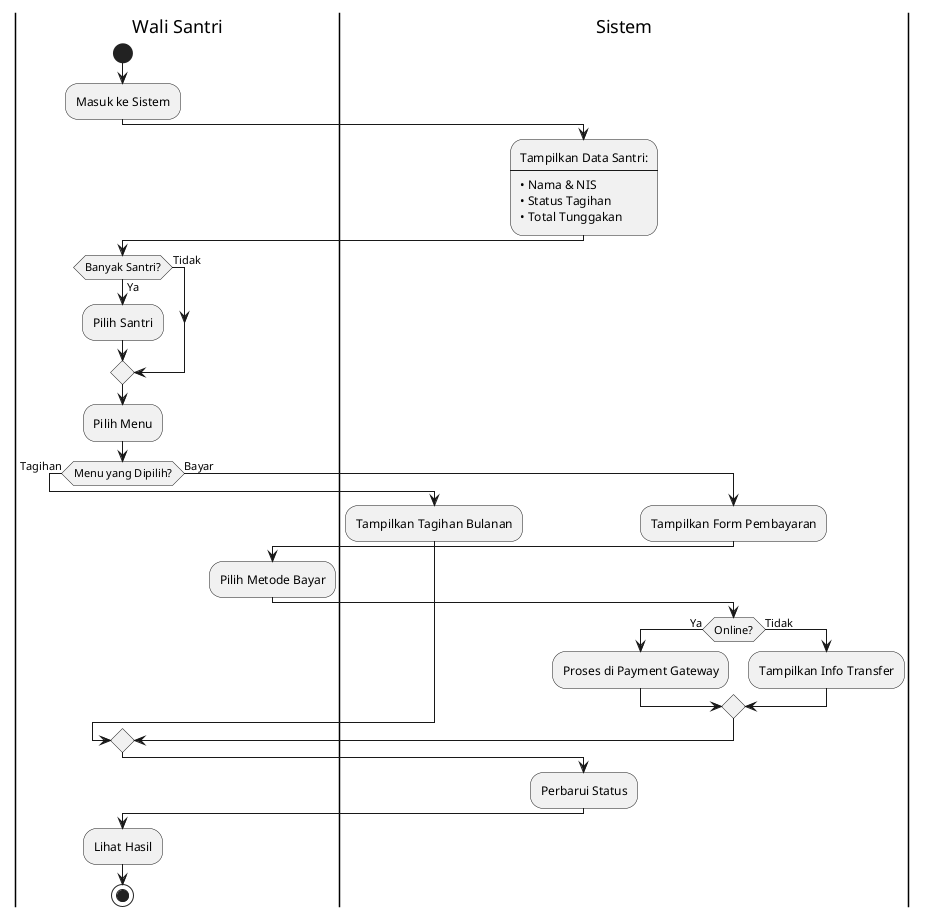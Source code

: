 @startuml Aktivitas Wali Santri

|Wali Santri|
start

:Masuk ke Sistem;

|Sistem|
:Tampilkan Data Santri:
----
• Nama & NIS
• Status Tagihan
• Total Tunggakan;

|Wali Santri|
if (Banyak Santri?) then (Ya)

    :Pilih Santri;
else (Tidak)
endif

:Pilih Menu;

if (Menu yang Dipilih?) then (Tagihan)
    |Sistem|
    :Tampilkan Tagihan Bulanan;
else (Bayar)
    |Sistem|
    :Tampilkan Form Pembayaran;
    
    |Wali Santri|
    :Pilih Metode Bayar;
    
    |Sistem|
    if (Online?) then (Ya)
        :Proses di Payment Gateway;
    else (Tidak)
        :Tampilkan Info Transfer;
    endif
endif

|Sistem|
:Perbarui Status;

|Wali Santri|
:Lihat Hasil;

stop

@enduml

